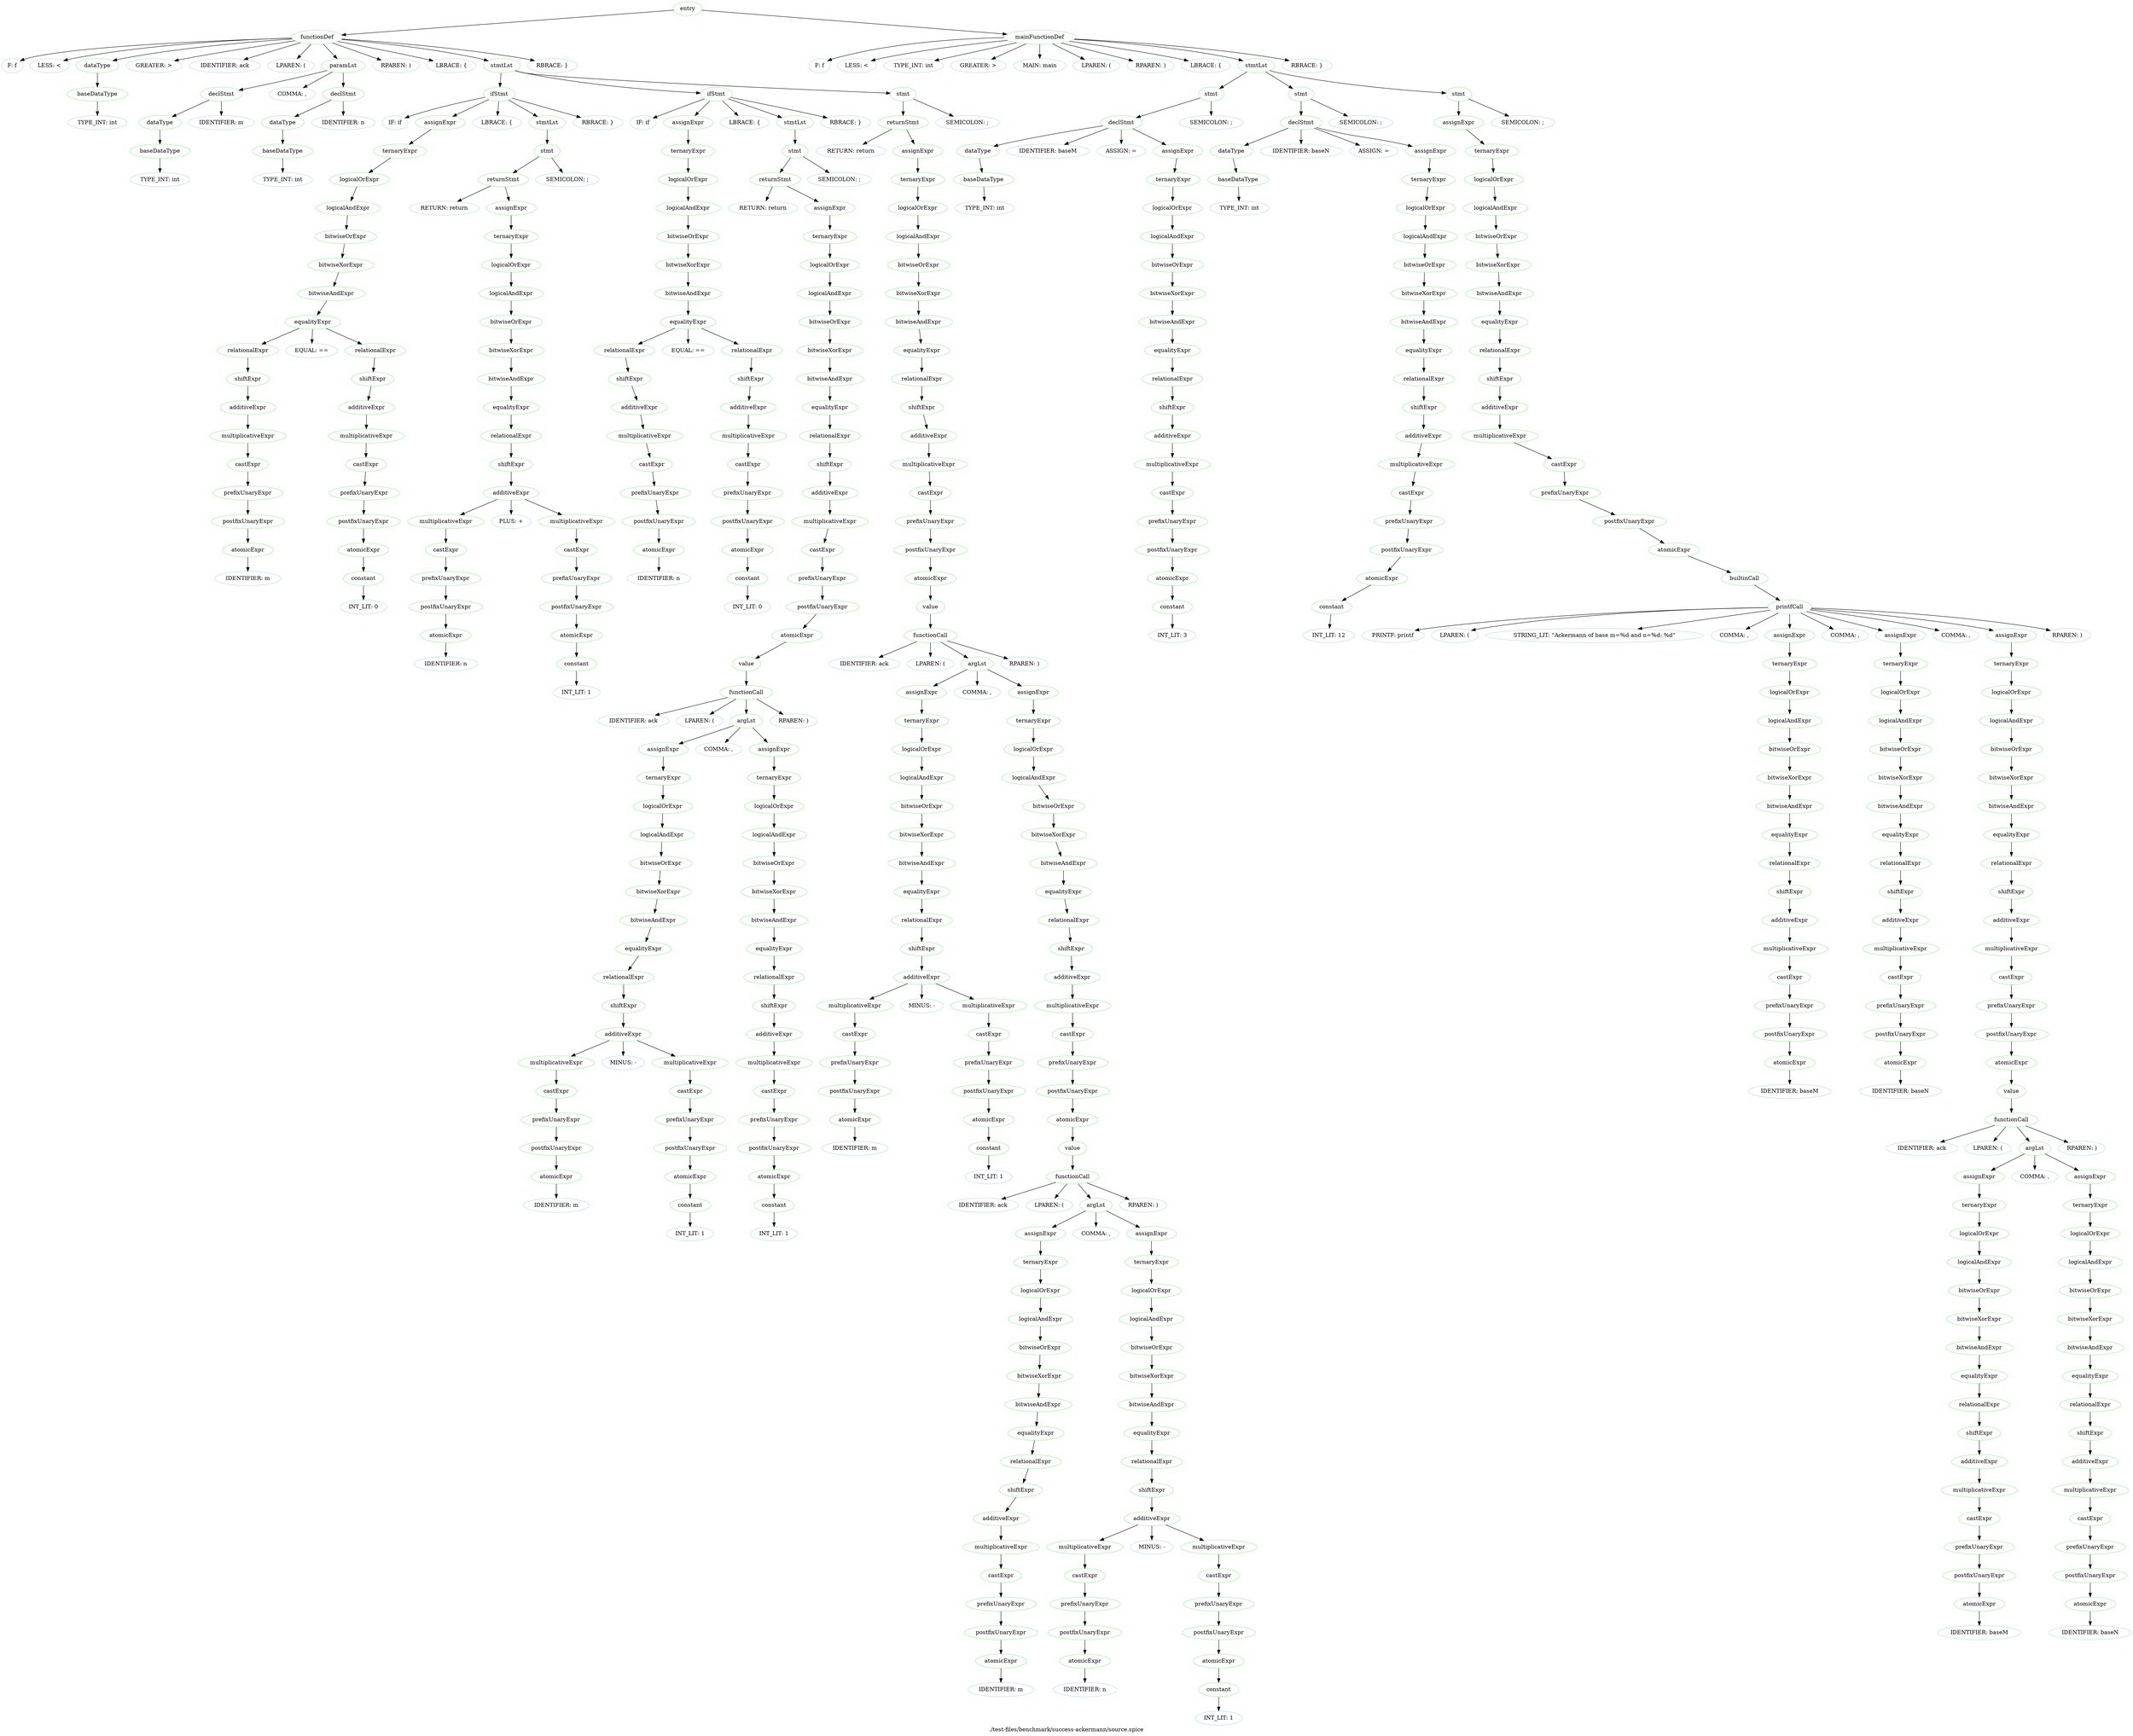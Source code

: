 digraph {
 rankdir="TB";
 label="./test-files/benchmark/success-ackermann/source.spice";
 L1C0_entry [color="lightgreen",label="entry"];
 L1C0_functionDef [color="lightgreen",label="functionDef"];
 L1C0_entry -> L1C0_functionDef;
 L1C0 [color="lightblue",label="F: f"];
 L1C0_functionDef -> L1C0
 L1C1 [color="lightblue",label="LESS: <"];
 L1C0_functionDef -> L1C1
 L1C2_dataType [color="lightgreen",label="dataType"];
 L1C0_functionDef -> L1C2_dataType;
 L1C2_baseDataType [color="lightgreen",label="baseDataType"];
 L1C2_dataType -> L1C2_baseDataType;
 L1C2 [color="lightblue",label="TYPE_INT: int"];
 L1C2_baseDataType -> L1C2
 L1C5 [color="lightblue",label="GREATER: >"];
 L1C0_functionDef -> L1C5
 L1C7 [color="lightblue",label="IDENTIFIER: ack"];
 L1C0_functionDef -> L1C7
 L1C10 [color="lightblue",label="LPAREN: ("];
 L1C0_functionDef -> L1C10
 L1C11_paramLst [color="lightgreen",label="paramLst"];
 L1C0_functionDef -> L1C11_paramLst;
 L1C11_declStmt [color="lightgreen",label="declStmt"];
 L1C11_paramLst -> L1C11_declStmt;
 L1C11_dataType [color="lightgreen",label="dataType"];
 L1C11_declStmt -> L1C11_dataType;
 L1C11_baseDataType [color="lightgreen",label="baseDataType"];
 L1C11_dataType -> L1C11_baseDataType;
 L1C11 [color="lightblue",label="TYPE_INT: int"];
 L1C11_baseDataType -> L1C11
 L1C15 [color="lightblue",label="IDENTIFIER: m"];
 L1C11_declStmt -> L1C15
 L1C16 [color="lightblue",label="COMMA: ,"];
 L1C11_paramLst -> L1C16
 L1C18_declStmt [color="lightgreen",label="declStmt"];
 L1C11_paramLst -> L1C18_declStmt;
 L1C18_dataType [color="lightgreen",label="dataType"];
 L1C18_declStmt -> L1C18_dataType;
 L1C18_baseDataType [color="lightgreen",label="baseDataType"];
 L1C18_dataType -> L1C18_baseDataType;
 L1C18 [color="lightblue",label="TYPE_INT: int"];
 L1C18_baseDataType -> L1C18
 L1C22 [color="lightblue",label="IDENTIFIER: n"];
 L1C18_declStmt -> L1C22
 L1C23 [color="lightblue",label="RPAREN: )"];
 L1C0_functionDef -> L1C23
 L1C25 [color="lightblue",label="LBRACE: {"];
 L1C0_functionDef -> L1C25
 L2C4_stmtLst [color="lightgreen",label="stmtLst"];
 L1C0_functionDef -> L2C4_stmtLst;
 L2C4_ifStmt [color="lightgreen",label="ifStmt"];
 L2C4_stmtLst -> L2C4_ifStmt;
 L2C4 [color="lightblue",label="IF: if"];
 L2C4_ifStmt -> L2C4
 L2C7_assignExpr [color="lightgreen",label="assignExpr"];
 L2C4_ifStmt -> L2C7_assignExpr;
 L2C7_ternaryExpr [color="lightgreen",label="ternaryExpr"];
 L2C7_assignExpr -> L2C7_ternaryExpr;
 L2C7_logicalOrExpr [color="lightgreen",label="logicalOrExpr"];
 L2C7_ternaryExpr -> L2C7_logicalOrExpr;
 L2C7_logicalAndExpr [color="lightgreen",label="logicalAndExpr"];
 L2C7_logicalOrExpr -> L2C7_logicalAndExpr;
 L2C7_bitwiseOrExpr [color="lightgreen",label="bitwiseOrExpr"];
 L2C7_logicalAndExpr -> L2C7_bitwiseOrExpr;
 L2C7_bitwiseXorExpr [color="lightgreen",label="bitwiseXorExpr"];
 L2C7_bitwiseOrExpr -> L2C7_bitwiseXorExpr;
 L2C7_bitwiseAndExpr [color="lightgreen",label="bitwiseAndExpr"];
 L2C7_bitwiseXorExpr -> L2C7_bitwiseAndExpr;
 L2C7_equalityExpr [color="lightgreen",label="equalityExpr"];
 L2C7_bitwiseAndExpr -> L2C7_equalityExpr;
 L2C7_relationalExpr [color="lightgreen",label="relationalExpr"];
 L2C7_equalityExpr -> L2C7_relationalExpr;
 L2C7_shiftExpr [color="lightgreen",label="shiftExpr"];
 L2C7_relationalExpr -> L2C7_shiftExpr;
 L2C7_additiveExpr [color="lightgreen",label="additiveExpr"];
 L2C7_shiftExpr -> L2C7_additiveExpr;
 L2C7_multiplicativeExpr [color="lightgreen",label="multiplicativeExpr"];
 L2C7_additiveExpr -> L2C7_multiplicativeExpr;
 L2C7_castExpr [color="lightgreen",label="castExpr"];
 L2C7_multiplicativeExpr -> L2C7_castExpr;
 L2C7_prefixUnaryExpr [color="lightgreen",label="prefixUnaryExpr"];
 L2C7_castExpr -> L2C7_prefixUnaryExpr;
 L2C7_postfixUnaryExpr [color="lightgreen",label="postfixUnaryExpr"];
 L2C7_prefixUnaryExpr -> L2C7_postfixUnaryExpr;
 L2C7_atomicExpr [color="lightgreen",label="atomicExpr"];
 L2C7_postfixUnaryExpr -> L2C7_atomicExpr;
 L2C7 [color="lightblue",label="IDENTIFIER: m"];
 L2C7_atomicExpr -> L2C7
 L2C9 [color="lightblue",label="EQUAL: =="];
 L2C7_equalityExpr -> L2C9
 L2C12_relationalExpr [color="lightgreen",label="relationalExpr"];
 L2C7_equalityExpr -> L2C12_relationalExpr;
 L2C12_shiftExpr [color="lightgreen",label="shiftExpr"];
 L2C12_relationalExpr -> L2C12_shiftExpr;
 L2C12_additiveExpr [color="lightgreen",label="additiveExpr"];
 L2C12_shiftExpr -> L2C12_additiveExpr;
 L2C12_multiplicativeExpr [color="lightgreen",label="multiplicativeExpr"];
 L2C12_additiveExpr -> L2C12_multiplicativeExpr;
 L2C12_castExpr [color="lightgreen",label="castExpr"];
 L2C12_multiplicativeExpr -> L2C12_castExpr;
 L2C12_prefixUnaryExpr [color="lightgreen",label="prefixUnaryExpr"];
 L2C12_castExpr -> L2C12_prefixUnaryExpr;
 L2C12_postfixUnaryExpr [color="lightgreen",label="postfixUnaryExpr"];
 L2C12_prefixUnaryExpr -> L2C12_postfixUnaryExpr;
 L2C12_atomicExpr [color="lightgreen",label="atomicExpr"];
 L2C12_postfixUnaryExpr -> L2C12_atomicExpr;
 L2C12_constant [color="lightgreen",label="constant"];
 L2C12_atomicExpr -> L2C12_constant;
 L2C12 [color="lightblue",label="INT_LIT: 0"];
 L2C12_constant -> L2C12
 L2C14 [color="lightblue",label="LBRACE: {"];
 L2C4_ifStmt -> L2C14
 L2C16_stmtLst [color="lightgreen",label="stmtLst"];
 L2C4_ifStmt -> L2C16_stmtLst;
 L2C16_stmt [color="lightgreen",label="stmt"];
 L2C16_stmtLst -> L2C16_stmt;
 L2C16_returnStmt [color="lightgreen",label="returnStmt"];
 L2C16_stmt -> L2C16_returnStmt;
 L2C16 [color="lightblue",label="RETURN: return"];
 L2C16_returnStmt -> L2C16
 L2C23_assignExpr [color="lightgreen",label="assignExpr"];
 L2C16_returnStmt -> L2C23_assignExpr;
 L2C23_ternaryExpr [color="lightgreen",label="ternaryExpr"];
 L2C23_assignExpr -> L2C23_ternaryExpr;
 L2C23_logicalOrExpr [color="lightgreen",label="logicalOrExpr"];
 L2C23_ternaryExpr -> L2C23_logicalOrExpr;
 L2C23_logicalAndExpr [color="lightgreen",label="logicalAndExpr"];
 L2C23_logicalOrExpr -> L2C23_logicalAndExpr;
 L2C23_bitwiseOrExpr [color="lightgreen",label="bitwiseOrExpr"];
 L2C23_logicalAndExpr -> L2C23_bitwiseOrExpr;
 L2C23_bitwiseXorExpr [color="lightgreen",label="bitwiseXorExpr"];
 L2C23_bitwiseOrExpr -> L2C23_bitwiseXorExpr;
 L2C23_bitwiseAndExpr [color="lightgreen",label="bitwiseAndExpr"];
 L2C23_bitwiseXorExpr -> L2C23_bitwiseAndExpr;
 L2C23_equalityExpr [color="lightgreen",label="equalityExpr"];
 L2C23_bitwiseAndExpr -> L2C23_equalityExpr;
 L2C23_relationalExpr [color="lightgreen",label="relationalExpr"];
 L2C23_equalityExpr -> L2C23_relationalExpr;
 L2C23_shiftExpr [color="lightgreen",label="shiftExpr"];
 L2C23_relationalExpr -> L2C23_shiftExpr;
 L2C23_additiveExpr [color="lightgreen",label="additiveExpr"];
 L2C23_shiftExpr -> L2C23_additiveExpr;
 L2C23_multiplicativeExpr [color="lightgreen",label="multiplicativeExpr"];
 L2C23_additiveExpr -> L2C23_multiplicativeExpr;
 L2C23_castExpr [color="lightgreen",label="castExpr"];
 L2C23_multiplicativeExpr -> L2C23_castExpr;
 L2C23_prefixUnaryExpr [color="lightgreen",label="prefixUnaryExpr"];
 L2C23_castExpr -> L2C23_prefixUnaryExpr;
 L2C23_postfixUnaryExpr [color="lightgreen",label="postfixUnaryExpr"];
 L2C23_prefixUnaryExpr -> L2C23_postfixUnaryExpr;
 L2C23_atomicExpr [color="lightgreen",label="atomicExpr"];
 L2C23_postfixUnaryExpr -> L2C23_atomicExpr;
 L2C23 [color="lightblue",label="IDENTIFIER: n"];
 L2C23_atomicExpr -> L2C23
 L2C25 [color="lightblue",label="PLUS: +"];
 L2C23_additiveExpr -> L2C25
 L2C27_multiplicativeExpr [color="lightgreen",label="multiplicativeExpr"];
 L2C23_additiveExpr -> L2C27_multiplicativeExpr;
 L2C27_castExpr [color="lightgreen",label="castExpr"];
 L2C27_multiplicativeExpr -> L2C27_castExpr;
 L2C27_prefixUnaryExpr [color="lightgreen",label="prefixUnaryExpr"];
 L2C27_castExpr -> L2C27_prefixUnaryExpr;
 L2C27_postfixUnaryExpr [color="lightgreen",label="postfixUnaryExpr"];
 L2C27_prefixUnaryExpr -> L2C27_postfixUnaryExpr;
 L2C27_atomicExpr [color="lightgreen",label="atomicExpr"];
 L2C27_postfixUnaryExpr -> L2C27_atomicExpr;
 L2C27_constant [color="lightgreen",label="constant"];
 L2C27_atomicExpr -> L2C27_constant;
 L2C27 [color="lightblue",label="INT_LIT: 1"];
 L2C27_constant -> L2C27
 L2C28 [color="lightblue",label="SEMICOLON: ;"];
 L2C16_stmt -> L2C28
 L2C30 [color="lightblue",label="RBRACE: }"];
 L2C4_ifStmt -> L2C30
 L3C4_ifStmt [color="lightgreen",label="ifStmt"];
 L2C4_stmtLst -> L3C4_ifStmt;
 L3C4 [color="lightblue",label="IF: if"];
 L3C4_ifStmt -> L3C4
 L3C7_assignExpr [color="lightgreen",label="assignExpr"];
 L3C4_ifStmt -> L3C7_assignExpr;
 L3C7_ternaryExpr [color="lightgreen",label="ternaryExpr"];
 L3C7_assignExpr -> L3C7_ternaryExpr;
 L3C7_logicalOrExpr [color="lightgreen",label="logicalOrExpr"];
 L3C7_ternaryExpr -> L3C7_logicalOrExpr;
 L3C7_logicalAndExpr [color="lightgreen",label="logicalAndExpr"];
 L3C7_logicalOrExpr -> L3C7_logicalAndExpr;
 L3C7_bitwiseOrExpr [color="lightgreen",label="bitwiseOrExpr"];
 L3C7_logicalAndExpr -> L3C7_bitwiseOrExpr;
 L3C7_bitwiseXorExpr [color="lightgreen",label="bitwiseXorExpr"];
 L3C7_bitwiseOrExpr -> L3C7_bitwiseXorExpr;
 L3C7_bitwiseAndExpr [color="lightgreen",label="bitwiseAndExpr"];
 L3C7_bitwiseXorExpr -> L3C7_bitwiseAndExpr;
 L3C7_equalityExpr [color="lightgreen",label="equalityExpr"];
 L3C7_bitwiseAndExpr -> L3C7_equalityExpr;
 L3C7_relationalExpr [color="lightgreen",label="relationalExpr"];
 L3C7_equalityExpr -> L3C7_relationalExpr;
 L3C7_shiftExpr [color="lightgreen",label="shiftExpr"];
 L3C7_relationalExpr -> L3C7_shiftExpr;
 L3C7_additiveExpr [color="lightgreen",label="additiveExpr"];
 L3C7_shiftExpr -> L3C7_additiveExpr;
 L3C7_multiplicativeExpr [color="lightgreen",label="multiplicativeExpr"];
 L3C7_additiveExpr -> L3C7_multiplicativeExpr;
 L3C7_castExpr [color="lightgreen",label="castExpr"];
 L3C7_multiplicativeExpr -> L3C7_castExpr;
 L3C7_prefixUnaryExpr [color="lightgreen",label="prefixUnaryExpr"];
 L3C7_castExpr -> L3C7_prefixUnaryExpr;
 L3C7_postfixUnaryExpr [color="lightgreen",label="postfixUnaryExpr"];
 L3C7_prefixUnaryExpr -> L3C7_postfixUnaryExpr;
 L3C7_atomicExpr [color="lightgreen",label="atomicExpr"];
 L3C7_postfixUnaryExpr -> L3C7_atomicExpr;
 L3C7 [color="lightblue",label="IDENTIFIER: n"];
 L3C7_atomicExpr -> L3C7
 L3C9 [color="lightblue",label="EQUAL: =="];
 L3C7_equalityExpr -> L3C9
 L3C12_relationalExpr [color="lightgreen",label="relationalExpr"];
 L3C7_equalityExpr -> L3C12_relationalExpr;
 L3C12_shiftExpr [color="lightgreen",label="shiftExpr"];
 L3C12_relationalExpr -> L3C12_shiftExpr;
 L3C12_additiveExpr [color="lightgreen",label="additiveExpr"];
 L3C12_shiftExpr -> L3C12_additiveExpr;
 L3C12_multiplicativeExpr [color="lightgreen",label="multiplicativeExpr"];
 L3C12_additiveExpr -> L3C12_multiplicativeExpr;
 L3C12_castExpr [color="lightgreen",label="castExpr"];
 L3C12_multiplicativeExpr -> L3C12_castExpr;
 L3C12_prefixUnaryExpr [color="lightgreen",label="prefixUnaryExpr"];
 L3C12_castExpr -> L3C12_prefixUnaryExpr;
 L3C12_postfixUnaryExpr [color="lightgreen",label="postfixUnaryExpr"];
 L3C12_prefixUnaryExpr -> L3C12_postfixUnaryExpr;
 L3C12_atomicExpr [color="lightgreen",label="atomicExpr"];
 L3C12_postfixUnaryExpr -> L3C12_atomicExpr;
 L3C12_constant [color="lightgreen",label="constant"];
 L3C12_atomicExpr -> L3C12_constant;
 L3C12 [color="lightblue",label="INT_LIT: 0"];
 L3C12_constant -> L3C12
 L3C14 [color="lightblue",label="LBRACE: {"];
 L3C4_ifStmt -> L3C14
 L3C16_stmtLst [color="lightgreen",label="stmtLst"];
 L3C4_ifStmt -> L3C16_stmtLst;
 L3C16_stmt [color="lightgreen",label="stmt"];
 L3C16_stmtLst -> L3C16_stmt;
 L3C16_returnStmt [color="lightgreen",label="returnStmt"];
 L3C16_stmt -> L3C16_returnStmt;
 L3C16 [color="lightblue",label="RETURN: return"];
 L3C16_returnStmt -> L3C16
 L3C23_assignExpr [color="lightgreen",label="assignExpr"];
 L3C16_returnStmt -> L3C23_assignExpr;
 L3C23_ternaryExpr [color="lightgreen",label="ternaryExpr"];
 L3C23_assignExpr -> L3C23_ternaryExpr;
 L3C23_logicalOrExpr [color="lightgreen",label="logicalOrExpr"];
 L3C23_ternaryExpr -> L3C23_logicalOrExpr;
 L3C23_logicalAndExpr [color="lightgreen",label="logicalAndExpr"];
 L3C23_logicalOrExpr -> L3C23_logicalAndExpr;
 L3C23_bitwiseOrExpr [color="lightgreen",label="bitwiseOrExpr"];
 L3C23_logicalAndExpr -> L3C23_bitwiseOrExpr;
 L3C23_bitwiseXorExpr [color="lightgreen",label="bitwiseXorExpr"];
 L3C23_bitwiseOrExpr -> L3C23_bitwiseXorExpr;
 L3C23_bitwiseAndExpr [color="lightgreen",label="bitwiseAndExpr"];
 L3C23_bitwiseXorExpr -> L3C23_bitwiseAndExpr;
 L3C23_equalityExpr [color="lightgreen",label="equalityExpr"];
 L3C23_bitwiseAndExpr -> L3C23_equalityExpr;
 L3C23_relationalExpr [color="lightgreen",label="relationalExpr"];
 L3C23_equalityExpr -> L3C23_relationalExpr;
 L3C23_shiftExpr [color="lightgreen",label="shiftExpr"];
 L3C23_relationalExpr -> L3C23_shiftExpr;
 L3C23_additiveExpr [color="lightgreen",label="additiveExpr"];
 L3C23_shiftExpr -> L3C23_additiveExpr;
 L3C23_multiplicativeExpr [color="lightgreen",label="multiplicativeExpr"];
 L3C23_additiveExpr -> L3C23_multiplicativeExpr;
 L3C23_castExpr [color="lightgreen",label="castExpr"];
 L3C23_multiplicativeExpr -> L3C23_castExpr;
 L3C23_prefixUnaryExpr [color="lightgreen",label="prefixUnaryExpr"];
 L3C23_castExpr -> L3C23_prefixUnaryExpr;
 L3C23_postfixUnaryExpr [color="lightgreen",label="postfixUnaryExpr"];
 L3C23_prefixUnaryExpr -> L3C23_postfixUnaryExpr;
 L3C23_atomicExpr [color="lightgreen",label="atomicExpr"];
 L3C23_postfixUnaryExpr -> L3C23_atomicExpr;
 L3C23_value [color="lightgreen",label="value"];
 L3C23_atomicExpr -> L3C23_value;
 L3C23_functionCall [color="lightgreen",label="functionCall"];
 L3C23_value -> L3C23_functionCall;
 L3C23 [color="lightblue",label="IDENTIFIER: ack"];
 L3C23_functionCall -> L3C23
 L3C26 [color="lightblue",label="LPAREN: ("];
 L3C23_functionCall -> L3C26
 L3C27_argLst [color="lightgreen",label="argLst"];
 L3C23_functionCall -> L3C27_argLst;
 L3C27_assignExpr [color="lightgreen",label="assignExpr"];
 L3C27_argLst -> L3C27_assignExpr;
 L3C27_ternaryExpr [color="lightgreen",label="ternaryExpr"];
 L3C27_assignExpr -> L3C27_ternaryExpr;
 L3C27_logicalOrExpr [color="lightgreen",label="logicalOrExpr"];
 L3C27_ternaryExpr -> L3C27_logicalOrExpr;
 L3C27_logicalAndExpr [color="lightgreen",label="logicalAndExpr"];
 L3C27_logicalOrExpr -> L3C27_logicalAndExpr;
 L3C27_bitwiseOrExpr [color="lightgreen",label="bitwiseOrExpr"];
 L3C27_logicalAndExpr -> L3C27_bitwiseOrExpr;
 L3C27_bitwiseXorExpr [color="lightgreen",label="bitwiseXorExpr"];
 L3C27_bitwiseOrExpr -> L3C27_bitwiseXorExpr;
 L3C27_bitwiseAndExpr [color="lightgreen",label="bitwiseAndExpr"];
 L3C27_bitwiseXorExpr -> L3C27_bitwiseAndExpr;
 L3C27_equalityExpr [color="lightgreen",label="equalityExpr"];
 L3C27_bitwiseAndExpr -> L3C27_equalityExpr;
 L3C27_relationalExpr [color="lightgreen",label="relationalExpr"];
 L3C27_equalityExpr -> L3C27_relationalExpr;
 L3C27_shiftExpr [color="lightgreen",label="shiftExpr"];
 L3C27_relationalExpr -> L3C27_shiftExpr;
 L3C27_additiveExpr [color="lightgreen",label="additiveExpr"];
 L3C27_shiftExpr -> L3C27_additiveExpr;
 L3C27_multiplicativeExpr [color="lightgreen",label="multiplicativeExpr"];
 L3C27_additiveExpr -> L3C27_multiplicativeExpr;
 L3C27_castExpr [color="lightgreen",label="castExpr"];
 L3C27_multiplicativeExpr -> L3C27_castExpr;
 L3C27_prefixUnaryExpr [color="lightgreen",label="prefixUnaryExpr"];
 L3C27_castExpr -> L3C27_prefixUnaryExpr;
 L3C27_postfixUnaryExpr [color="lightgreen",label="postfixUnaryExpr"];
 L3C27_prefixUnaryExpr -> L3C27_postfixUnaryExpr;
 L3C27_atomicExpr [color="lightgreen",label="atomicExpr"];
 L3C27_postfixUnaryExpr -> L3C27_atomicExpr;
 L3C27 [color="lightblue",label="IDENTIFIER: m"];
 L3C27_atomicExpr -> L3C27
 L3C29 [color="lightblue",label="MINUS: -"];
 L3C27_additiveExpr -> L3C29
 L3C31_multiplicativeExpr [color="lightgreen",label="multiplicativeExpr"];
 L3C27_additiveExpr -> L3C31_multiplicativeExpr;
 L3C31_castExpr [color="lightgreen",label="castExpr"];
 L3C31_multiplicativeExpr -> L3C31_castExpr;
 L3C31_prefixUnaryExpr [color="lightgreen",label="prefixUnaryExpr"];
 L3C31_castExpr -> L3C31_prefixUnaryExpr;
 L3C31_postfixUnaryExpr [color="lightgreen",label="postfixUnaryExpr"];
 L3C31_prefixUnaryExpr -> L3C31_postfixUnaryExpr;
 L3C31_atomicExpr [color="lightgreen",label="atomicExpr"];
 L3C31_postfixUnaryExpr -> L3C31_atomicExpr;
 L3C31_constant [color="lightgreen",label="constant"];
 L3C31_atomicExpr -> L3C31_constant;
 L3C31 [color="lightblue",label="INT_LIT: 1"];
 L3C31_constant -> L3C31
 L3C32 [color="lightblue",label="COMMA: ,"];
 L3C27_argLst -> L3C32
 L3C34_assignExpr [color="lightgreen",label="assignExpr"];
 L3C27_argLst -> L3C34_assignExpr;
 L3C34_ternaryExpr [color="lightgreen",label="ternaryExpr"];
 L3C34_assignExpr -> L3C34_ternaryExpr;
 L3C34_logicalOrExpr [color="lightgreen",label="logicalOrExpr"];
 L3C34_ternaryExpr -> L3C34_logicalOrExpr;
 L3C34_logicalAndExpr [color="lightgreen",label="logicalAndExpr"];
 L3C34_logicalOrExpr -> L3C34_logicalAndExpr;
 L3C34_bitwiseOrExpr [color="lightgreen",label="bitwiseOrExpr"];
 L3C34_logicalAndExpr -> L3C34_bitwiseOrExpr;
 L3C34_bitwiseXorExpr [color="lightgreen",label="bitwiseXorExpr"];
 L3C34_bitwiseOrExpr -> L3C34_bitwiseXorExpr;
 L3C34_bitwiseAndExpr [color="lightgreen",label="bitwiseAndExpr"];
 L3C34_bitwiseXorExpr -> L3C34_bitwiseAndExpr;
 L3C34_equalityExpr [color="lightgreen",label="equalityExpr"];
 L3C34_bitwiseAndExpr -> L3C34_equalityExpr;
 L3C34_relationalExpr [color="lightgreen",label="relationalExpr"];
 L3C34_equalityExpr -> L3C34_relationalExpr;
 L3C34_shiftExpr [color="lightgreen",label="shiftExpr"];
 L3C34_relationalExpr -> L3C34_shiftExpr;
 L3C34_additiveExpr [color="lightgreen",label="additiveExpr"];
 L3C34_shiftExpr -> L3C34_additiveExpr;
 L3C34_multiplicativeExpr [color="lightgreen",label="multiplicativeExpr"];
 L3C34_additiveExpr -> L3C34_multiplicativeExpr;
 L3C34_castExpr [color="lightgreen",label="castExpr"];
 L3C34_multiplicativeExpr -> L3C34_castExpr;
 L3C34_prefixUnaryExpr [color="lightgreen",label="prefixUnaryExpr"];
 L3C34_castExpr -> L3C34_prefixUnaryExpr;
 L3C34_postfixUnaryExpr [color="lightgreen",label="postfixUnaryExpr"];
 L3C34_prefixUnaryExpr -> L3C34_postfixUnaryExpr;
 L3C34_atomicExpr [color="lightgreen",label="atomicExpr"];
 L3C34_postfixUnaryExpr -> L3C34_atomicExpr;
 L3C34_constant [color="lightgreen",label="constant"];
 L3C34_atomicExpr -> L3C34_constant;
 L3C34 [color="lightblue",label="INT_LIT: 1"];
 L3C34_constant -> L3C34
 L3C35 [color="lightblue",label="RPAREN: )"];
 L3C23_functionCall -> L3C35
 L3C36 [color="lightblue",label="SEMICOLON: ;"];
 L3C16_stmt -> L3C36
 L3C38 [color="lightblue",label="RBRACE: }"];
 L3C4_ifStmt -> L3C38
 L4C4_stmt [color="lightgreen",label="stmt"];
 L2C4_stmtLst -> L4C4_stmt;
 L4C4_returnStmt [color="lightgreen",label="returnStmt"];
 L4C4_stmt -> L4C4_returnStmt;
 L4C4 [color="lightblue",label="RETURN: return"];
 L4C4_returnStmt -> L4C4
 L4C11_assignExpr [color="lightgreen",label="assignExpr"];
 L4C4_returnStmt -> L4C11_assignExpr;
 L4C11_ternaryExpr [color="lightgreen",label="ternaryExpr"];
 L4C11_assignExpr -> L4C11_ternaryExpr;
 L4C11_logicalOrExpr [color="lightgreen",label="logicalOrExpr"];
 L4C11_ternaryExpr -> L4C11_logicalOrExpr;
 L4C11_logicalAndExpr [color="lightgreen",label="logicalAndExpr"];
 L4C11_logicalOrExpr -> L4C11_logicalAndExpr;
 L4C11_bitwiseOrExpr [color="lightgreen",label="bitwiseOrExpr"];
 L4C11_logicalAndExpr -> L4C11_bitwiseOrExpr;
 L4C11_bitwiseXorExpr [color="lightgreen",label="bitwiseXorExpr"];
 L4C11_bitwiseOrExpr -> L4C11_bitwiseXorExpr;
 L4C11_bitwiseAndExpr [color="lightgreen",label="bitwiseAndExpr"];
 L4C11_bitwiseXorExpr -> L4C11_bitwiseAndExpr;
 L4C11_equalityExpr [color="lightgreen",label="equalityExpr"];
 L4C11_bitwiseAndExpr -> L4C11_equalityExpr;
 L4C11_relationalExpr [color="lightgreen",label="relationalExpr"];
 L4C11_equalityExpr -> L4C11_relationalExpr;
 L4C11_shiftExpr [color="lightgreen",label="shiftExpr"];
 L4C11_relationalExpr -> L4C11_shiftExpr;
 L4C11_additiveExpr [color="lightgreen",label="additiveExpr"];
 L4C11_shiftExpr -> L4C11_additiveExpr;
 L4C11_multiplicativeExpr [color="lightgreen",label="multiplicativeExpr"];
 L4C11_additiveExpr -> L4C11_multiplicativeExpr;
 L4C11_castExpr [color="lightgreen",label="castExpr"];
 L4C11_multiplicativeExpr -> L4C11_castExpr;
 L4C11_prefixUnaryExpr [color="lightgreen",label="prefixUnaryExpr"];
 L4C11_castExpr -> L4C11_prefixUnaryExpr;
 L4C11_postfixUnaryExpr [color="lightgreen",label="postfixUnaryExpr"];
 L4C11_prefixUnaryExpr -> L4C11_postfixUnaryExpr;
 L4C11_atomicExpr [color="lightgreen",label="atomicExpr"];
 L4C11_postfixUnaryExpr -> L4C11_atomicExpr;
 L4C11_value [color="lightgreen",label="value"];
 L4C11_atomicExpr -> L4C11_value;
 L4C11_functionCall [color="lightgreen",label="functionCall"];
 L4C11_value -> L4C11_functionCall;
 L4C11 [color="lightblue",label="IDENTIFIER: ack"];
 L4C11_functionCall -> L4C11
 L4C14 [color="lightblue",label="LPAREN: ("];
 L4C11_functionCall -> L4C14
 L4C15_argLst [color="lightgreen",label="argLst"];
 L4C11_functionCall -> L4C15_argLst;
 L4C15_assignExpr [color="lightgreen",label="assignExpr"];
 L4C15_argLst -> L4C15_assignExpr;
 L4C15_ternaryExpr [color="lightgreen",label="ternaryExpr"];
 L4C15_assignExpr -> L4C15_ternaryExpr;
 L4C15_logicalOrExpr [color="lightgreen",label="logicalOrExpr"];
 L4C15_ternaryExpr -> L4C15_logicalOrExpr;
 L4C15_logicalAndExpr [color="lightgreen",label="logicalAndExpr"];
 L4C15_logicalOrExpr -> L4C15_logicalAndExpr;
 L4C15_bitwiseOrExpr [color="lightgreen",label="bitwiseOrExpr"];
 L4C15_logicalAndExpr -> L4C15_bitwiseOrExpr;
 L4C15_bitwiseXorExpr [color="lightgreen",label="bitwiseXorExpr"];
 L4C15_bitwiseOrExpr -> L4C15_bitwiseXorExpr;
 L4C15_bitwiseAndExpr [color="lightgreen",label="bitwiseAndExpr"];
 L4C15_bitwiseXorExpr -> L4C15_bitwiseAndExpr;
 L4C15_equalityExpr [color="lightgreen",label="equalityExpr"];
 L4C15_bitwiseAndExpr -> L4C15_equalityExpr;
 L4C15_relationalExpr [color="lightgreen",label="relationalExpr"];
 L4C15_equalityExpr -> L4C15_relationalExpr;
 L4C15_shiftExpr [color="lightgreen",label="shiftExpr"];
 L4C15_relationalExpr -> L4C15_shiftExpr;
 L4C15_additiveExpr [color="lightgreen",label="additiveExpr"];
 L4C15_shiftExpr -> L4C15_additiveExpr;
 L4C15_multiplicativeExpr [color="lightgreen",label="multiplicativeExpr"];
 L4C15_additiveExpr -> L4C15_multiplicativeExpr;
 L4C15_castExpr [color="lightgreen",label="castExpr"];
 L4C15_multiplicativeExpr -> L4C15_castExpr;
 L4C15_prefixUnaryExpr [color="lightgreen",label="prefixUnaryExpr"];
 L4C15_castExpr -> L4C15_prefixUnaryExpr;
 L4C15_postfixUnaryExpr [color="lightgreen",label="postfixUnaryExpr"];
 L4C15_prefixUnaryExpr -> L4C15_postfixUnaryExpr;
 L4C15_atomicExpr [color="lightgreen",label="atomicExpr"];
 L4C15_postfixUnaryExpr -> L4C15_atomicExpr;
 L4C15 [color="lightblue",label="IDENTIFIER: m"];
 L4C15_atomicExpr -> L4C15
 L4C17 [color="lightblue",label="MINUS: -"];
 L4C15_additiveExpr -> L4C17
 L4C19_multiplicativeExpr [color="lightgreen",label="multiplicativeExpr"];
 L4C15_additiveExpr -> L4C19_multiplicativeExpr;
 L4C19_castExpr [color="lightgreen",label="castExpr"];
 L4C19_multiplicativeExpr -> L4C19_castExpr;
 L4C19_prefixUnaryExpr [color="lightgreen",label="prefixUnaryExpr"];
 L4C19_castExpr -> L4C19_prefixUnaryExpr;
 L4C19_postfixUnaryExpr [color="lightgreen",label="postfixUnaryExpr"];
 L4C19_prefixUnaryExpr -> L4C19_postfixUnaryExpr;
 L4C19_atomicExpr [color="lightgreen",label="atomicExpr"];
 L4C19_postfixUnaryExpr -> L4C19_atomicExpr;
 L4C19_constant [color="lightgreen",label="constant"];
 L4C19_atomicExpr -> L4C19_constant;
 L4C19 [color="lightblue",label="INT_LIT: 1"];
 L4C19_constant -> L4C19
 L4C20 [color="lightblue",label="COMMA: ,"];
 L4C15_argLst -> L4C20
 L4C22_assignExpr [color="lightgreen",label="assignExpr"];
 L4C15_argLst -> L4C22_assignExpr;
 L4C22_ternaryExpr [color="lightgreen",label="ternaryExpr"];
 L4C22_assignExpr -> L4C22_ternaryExpr;
 L4C22_logicalOrExpr [color="lightgreen",label="logicalOrExpr"];
 L4C22_ternaryExpr -> L4C22_logicalOrExpr;
 L4C22_logicalAndExpr [color="lightgreen",label="logicalAndExpr"];
 L4C22_logicalOrExpr -> L4C22_logicalAndExpr;
 L4C22_bitwiseOrExpr [color="lightgreen",label="bitwiseOrExpr"];
 L4C22_logicalAndExpr -> L4C22_bitwiseOrExpr;
 L4C22_bitwiseXorExpr [color="lightgreen",label="bitwiseXorExpr"];
 L4C22_bitwiseOrExpr -> L4C22_bitwiseXorExpr;
 L4C22_bitwiseAndExpr [color="lightgreen",label="bitwiseAndExpr"];
 L4C22_bitwiseXorExpr -> L4C22_bitwiseAndExpr;
 L4C22_equalityExpr [color="lightgreen",label="equalityExpr"];
 L4C22_bitwiseAndExpr -> L4C22_equalityExpr;
 L4C22_relationalExpr [color="lightgreen",label="relationalExpr"];
 L4C22_equalityExpr -> L4C22_relationalExpr;
 L4C22_shiftExpr [color="lightgreen",label="shiftExpr"];
 L4C22_relationalExpr -> L4C22_shiftExpr;
 L4C22_additiveExpr [color="lightgreen",label="additiveExpr"];
 L4C22_shiftExpr -> L4C22_additiveExpr;
 L4C22_multiplicativeExpr [color="lightgreen",label="multiplicativeExpr"];
 L4C22_additiveExpr -> L4C22_multiplicativeExpr;
 L4C22_castExpr [color="lightgreen",label="castExpr"];
 L4C22_multiplicativeExpr -> L4C22_castExpr;
 L4C22_prefixUnaryExpr [color="lightgreen",label="prefixUnaryExpr"];
 L4C22_castExpr -> L4C22_prefixUnaryExpr;
 L4C22_postfixUnaryExpr [color="lightgreen",label="postfixUnaryExpr"];
 L4C22_prefixUnaryExpr -> L4C22_postfixUnaryExpr;
 L4C22_atomicExpr [color="lightgreen",label="atomicExpr"];
 L4C22_postfixUnaryExpr -> L4C22_atomicExpr;
 L4C22_value [color="lightgreen",label="value"];
 L4C22_atomicExpr -> L4C22_value;
 L4C22_functionCall [color="lightgreen",label="functionCall"];
 L4C22_value -> L4C22_functionCall;
 L4C22 [color="lightblue",label="IDENTIFIER: ack"];
 L4C22_functionCall -> L4C22
 L4C25 [color="lightblue",label="LPAREN: ("];
 L4C22_functionCall -> L4C25
 L4C26_argLst [color="lightgreen",label="argLst"];
 L4C22_functionCall -> L4C26_argLst;
 L4C26_assignExpr [color="lightgreen",label="assignExpr"];
 L4C26_argLst -> L4C26_assignExpr;
 L4C26_ternaryExpr [color="lightgreen",label="ternaryExpr"];
 L4C26_assignExpr -> L4C26_ternaryExpr;
 L4C26_logicalOrExpr [color="lightgreen",label="logicalOrExpr"];
 L4C26_ternaryExpr -> L4C26_logicalOrExpr;
 L4C26_logicalAndExpr [color="lightgreen",label="logicalAndExpr"];
 L4C26_logicalOrExpr -> L4C26_logicalAndExpr;
 L4C26_bitwiseOrExpr [color="lightgreen",label="bitwiseOrExpr"];
 L4C26_logicalAndExpr -> L4C26_bitwiseOrExpr;
 L4C26_bitwiseXorExpr [color="lightgreen",label="bitwiseXorExpr"];
 L4C26_bitwiseOrExpr -> L4C26_bitwiseXorExpr;
 L4C26_bitwiseAndExpr [color="lightgreen",label="bitwiseAndExpr"];
 L4C26_bitwiseXorExpr -> L4C26_bitwiseAndExpr;
 L4C26_equalityExpr [color="lightgreen",label="equalityExpr"];
 L4C26_bitwiseAndExpr -> L4C26_equalityExpr;
 L4C26_relationalExpr [color="lightgreen",label="relationalExpr"];
 L4C26_equalityExpr -> L4C26_relationalExpr;
 L4C26_shiftExpr [color="lightgreen",label="shiftExpr"];
 L4C26_relationalExpr -> L4C26_shiftExpr;
 L4C26_additiveExpr [color="lightgreen",label="additiveExpr"];
 L4C26_shiftExpr -> L4C26_additiveExpr;
 L4C26_multiplicativeExpr [color="lightgreen",label="multiplicativeExpr"];
 L4C26_additiveExpr -> L4C26_multiplicativeExpr;
 L4C26_castExpr [color="lightgreen",label="castExpr"];
 L4C26_multiplicativeExpr -> L4C26_castExpr;
 L4C26_prefixUnaryExpr [color="lightgreen",label="prefixUnaryExpr"];
 L4C26_castExpr -> L4C26_prefixUnaryExpr;
 L4C26_postfixUnaryExpr [color="lightgreen",label="postfixUnaryExpr"];
 L4C26_prefixUnaryExpr -> L4C26_postfixUnaryExpr;
 L4C26_atomicExpr [color="lightgreen",label="atomicExpr"];
 L4C26_postfixUnaryExpr -> L4C26_atomicExpr;
 L4C26 [color="lightblue",label="IDENTIFIER: m"];
 L4C26_atomicExpr -> L4C26
 L4C27 [color="lightblue",label="COMMA: ,"];
 L4C26_argLst -> L4C27
 L4C29_assignExpr [color="lightgreen",label="assignExpr"];
 L4C26_argLst -> L4C29_assignExpr;
 L4C29_ternaryExpr [color="lightgreen",label="ternaryExpr"];
 L4C29_assignExpr -> L4C29_ternaryExpr;
 L4C29_logicalOrExpr [color="lightgreen",label="logicalOrExpr"];
 L4C29_ternaryExpr -> L4C29_logicalOrExpr;
 L4C29_logicalAndExpr [color="lightgreen",label="logicalAndExpr"];
 L4C29_logicalOrExpr -> L4C29_logicalAndExpr;
 L4C29_bitwiseOrExpr [color="lightgreen",label="bitwiseOrExpr"];
 L4C29_logicalAndExpr -> L4C29_bitwiseOrExpr;
 L4C29_bitwiseXorExpr [color="lightgreen",label="bitwiseXorExpr"];
 L4C29_bitwiseOrExpr -> L4C29_bitwiseXorExpr;
 L4C29_bitwiseAndExpr [color="lightgreen",label="bitwiseAndExpr"];
 L4C29_bitwiseXorExpr -> L4C29_bitwiseAndExpr;
 L4C29_equalityExpr [color="lightgreen",label="equalityExpr"];
 L4C29_bitwiseAndExpr -> L4C29_equalityExpr;
 L4C29_relationalExpr [color="lightgreen",label="relationalExpr"];
 L4C29_equalityExpr -> L4C29_relationalExpr;
 L4C29_shiftExpr [color="lightgreen",label="shiftExpr"];
 L4C29_relationalExpr -> L4C29_shiftExpr;
 L4C29_additiveExpr [color="lightgreen",label="additiveExpr"];
 L4C29_shiftExpr -> L4C29_additiveExpr;
 L4C29_multiplicativeExpr [color="lightgreen",label="multiplicativeExpr"];
 L4C29_additiveExpr -> L4C29_multiplicativeExpr;
 L4C29_castExpr [color="lightgreen",label="castExpr"];
 L4C29_multiplicativeExpr -> L4C29_castExpr;
 L4C29_prefixUnaryExpr [color="lightgreen",label="prefixUnaryExpr"];
 L4C29_castExpr -> L4C29_prefixUnaryExpr;
 L4C29_postfixUnaryExpr [color="lightgreen",label="postfixUnaryExpr"];
 L4C29_prefixUnaryExpr -> L4C29_postfixUnaryExpr;
 L4C29_atomicExpr [color="lightgreen",label="atomicExpr"];
 L4C29_postfixUnaryExpr -> L4C29_atomicExpr;
 L4C29 [color="lightblue",label="IDENTIFIER: n"];
 L4C29_atomicExpr -> L4C29
 L4C31 [color="lightblue",label="MINUS: -"];
 L4C29_additiveExpr -> L4C31
 L4C33_multiplicativeExpr [color="lightgreen",label="multiplicativeExpr"];
 L4C29_additiveExpr -> L4C33_multiplicativeExpr;
 L4C33_castExpr [color="lightgreen",label="castExpr"];
 L4C33_multiplicativeExpr -> L4C33_castExpr;
 L4C33_prefixUnaryExpr [color="lightgreen",label="prefixUnaryExpr"];
 L4C33_castExpr -> L4C33_prefixUnaryExpr;
 L4C33_postfixUnaryExpr [color="lightgreen",label="postfixUnaryExpr"];
 L4C33_prefixUnaryExpr -> L4C33_postfixUnaryExpr;
 L4C33_atomicExpr [color="lightgreen",label="atomicExpr"];
 L4C33_postfixUnaryExpr -> L4C33_atomicExpr;
 L4C33_constant [color="lightgreen",label="constant"];
 L4C33_atomicExpr -> L4C33_constant;
 L4C33 [color="lightblue",label="INT_LIT: 1"];
 L4C33_constant -> L4C33
 L4C34 [color="lightblue",label="RPAREN: )"];
 L4C22_functionCall -> L4C34
 L4C35 [color="lightblue",label="RPAREN: )"];
 L4C11_functionCall -> L4C35
 L4C36 [color="lightblue",label="SEMICOLON: ;"];
 L4C4_stmt -> L4C36
 L5C0 [color="lightblue",label="RBRACE: }"];
 L1C0_functionDef -> L5C0
 L7C0_mainFunctionDef [color="lightgreen",label="mainFunctionDef"];
 L1C0_entry -> L7C0_mainFunctionDef;
 L7C0 [color="lightblue",label="F: f"];
 L7C0_mainFunctionDef -> L7C0
 L7C1 [color="lightblue",label="LESS: <"];
 L7C0_mainFunctionDef -> L7C1
 L7C2 [color="lightblue",label="TYPE_INT: int"];
 L7C0_mainFunctionDef -> L7C2
 L7C5 [color="lightblue",label="GREATER: >"];
 L7C0_mainFunctionDef -> L7C5
 L7C7 [color="lightblue",label="MAIN: main"];
 L7C0_mainFunctionDef -> L7C7
 L7C11 [color="lightblue",label="LPAREN: ("];
 L7C0_mainFunctionDef -> L7C11
 L7C12 [color="lightblue",label="RPAREN: )"];
 L7C0_mainFunctionDef -> L7C12
 L7C14 [color="lightblue",label="LBRACE: {"];
 L7C0_mainFunctionDef -> L7C14
 L8C4_stmtLst [color="lightgreen",label="stmtLst"];
 L7C0_mainFunctionDef -> L8C4_stmtLst;
 L8C4_stmt [color="lightgreen",label="stmt"];
 L8C4_stmtLst -> L8C4_stmt;
 L8C4_declStmt [color="lightgreen",label="declStmt"];
 L8C4_stmt -> L8C4_declStmt;
 L8C4_dataType [color="lightgreen",label="dataType"];
 L8C4_declStmt -> L8C4_dataType;
 L8C4_baseDataType [color="lightgreen",label="baseDataType"];
 L8C4_dataType -> L8C4_baseDataType;
 L8C4 [color="lightblue",label="TYPE_INT: int"];
 L8C4_baseDataType -> L8C4
 L8C8 [color="lightblue",label="IDENTIFIER: baseM"];
 L8C4_declStmt -> L8C8
 L8C14 [color="lightblue",label="ASSIGN: ="];
 L8C4_declStmt -> L8C14
 L8C16_assignExpr [color="lightgreen",label="assignExpr"];
 L8C4_declStmt -> L8C16_assignExpr;
 L8C16_ternaryExpr [color="lightgreen",label="ternaryExpr"];
 L8C16_assignExpr -> L8C16_ternaryExpr;
 L8C16_logicalOrExpr [color="lightgreen",label="logicalOrExpr"];
 L8C16_ternaryExpr -> L8C16_logicalOrExpr;
 L8C16_logicalAndExpr [color="lightgreen",label="logicalAndExpr"];
 L8C16_logicalOrExpr -> L8C16_logicalAndExpr;
 L8C16_bitwiseOrExpr [color="lightgreen",label="bitwiseOrExpr"];
 L8C16_logicalAndExpr -> L8C16_bitwiseOrExpr;
 L8C16_bitwiseXorExpr [color="lightgreen",label="bitwiseXorExpr"];
 L8C16_bitwiseOrExpr -> L8C16_bitwiseXorExpr;
 L8C16_bitwiseAndExpr [color="lightgreen",label="bitwiseAndExpr"];
 L8C16_bitwiseXorExpr -> L8C16_bitwiseAndExpr;
 L8C16_equalityExpr [color="lightgreen",label="equalityExpr"];
 L8C16_bitwiseAndExpr -> L8C16_equalityExpr;
 L8C16_relationalExpr [color="lightgreen",label="relationalExpr"];
 L8C16_equalityExpr -> L8C16_relationalExpr;
 L8C16_shiftExpr [color="lightgreen",label="shiftExpr"];
 L8C16_relationalExpr -> L8C16_shiftExpr;
 L8C16_additiveExpr [color="lightgreen",label="additiveExpr"];
 L8C16_shiftExpr -> L8C16_additiveExpr;
 L8C16_multiplicativeExpr [color="lightgreen",label="multiplicativeExpr"];
 L8C16_additiveExpr -> L8C16_multiplicativeExpr;
 L8C16_castExpr [color="lightgreen",label="castExpr"];
 L8C16_multiplicativeExpr -> L8C16_castExpr;
 L8C16_prefixUnaryExpr [color="lightgreen",label="prefixUnaryExpr"];
 L8C16_castExpr -> L8C16_prefixUnaryExpr;
 L8C16_postfixUnaryExpr [color="lightgreen",label="postfixUnaryExpr"];
 L8C16_prefixUnaryExpr -> L8C16_postfixUnaryExpr;
 L8C16_atomicExpr [color="lightgreen",label="atomicExpr"];
 L8C16_postfixUnaryExpr -> L8C16_atomicExpr;
 L8C16_constant [color="lightgreen",label="constant"];
 L8C16_atomicExpr -> L8C16_constant;
 L8C16 [color="lightblue",label="INT_LIT: 3"];
 L8C16_constant -> L8C16
 L8C17 [color="lightblue",label="SEMICOLON: ;"];
 L8C4_stmt -> L8C17
 L9C4_stmt [color="lightgreen",label="stmt"];
 L8C4_stmtLst -> L9C4_stmt;
 L9C4_declStmt [color="lightgreen",label="declStmt"];
 L9C4_stmt -> L9C4_declStmt;
 L9C4_dataType [color="lightgreen",label="dataType"];
 L9C4_declStmt -> L9C4_dataType;
 L9C4_baseDataType [color="lightgreen",label="baseDataType"];
 L9C4_dataType -> L9C4_baseDataType;
 L9C4 [color="lightblue",label="TYPE_INT: int"];
 L9C4_baseDataType -> L9C4
 L9C8 [color="lightblue",label="IDENTIFIER: baseN"];
 L9C4_declStmt -> L9C8
 L9C14 [color="lightblue",label="ASSIGN: ="];
 L9C4_declStmt -> L9C14
 L9C16_assignExpr [color="lightgreen",label="assignExpr"];
 L9C4_declStmt -> L9C16_assignExpr;
 L9C16_ternaryExpr [color="lightgreen",label="ternaryExpr"];
 L9C16_assignExpr -> L9C16_ternaryExpr;
 L9C16_logicalOrExpr [color="lightgreen",label="logicalOrExpr"];
 L9C16_ternaryExpr -> L9C16_logicalOrExpr;
 L9C16_logicalAndExpr [color="lightgreen",label="logicalAndExpr"];
 L9C16_logicalOrExpr -> L9C16_logicalAndExpr;
 L9C16_bitwiseOrExpr [color="lightgreen",label="bitwiseOrExpr"];
 L9C16_logicalAndExpr -> L9C16_bitwiseOrExpr;
 L9C16_bitwiseXorExpr [color="lightgreen",label="bitwiseXorExpr"];
 L9C16_bitwiseOrExpr -> L9C16_bitwiseXorExpr;
 L9C16_bitwiseAndExpr [color="lightgreen",label="bitwiseAndExpr"];
 L9C16_bitwiseXorExpr -> L9C16_bitwiseAndExpr;
 L9C16_equalityExpr [color="lightgreen",label="equalityExpr"];
 L9C16_bitwiseAndExpr -> L9C16_equalityExpr;
 L9C16_relationalExpr [color="lightgreen",label="relationalExpr"];
 L9C16_equalityExpr -> L9C16_relationalExpr;
 L9C16_shiftExpr [color="lightgreen",label="shiftExpr"];
 L9C16_relationalExpr -> L9C16_shiftExpr;
 L9C16_additiveExpr [color="lightgreen",label="additiveExpr"];
 L9C16_shiftExpr -> L9C16_additiveExpr;
 L9C16_multiplicativeExpr [color="lightgreen",label="multiplicativeExpr"];
 L9C16_additiveExpr -> L9C16_multiplicativeExpr;
 L9C16_castExpr [color="lightgreen",label="castExpr"];
 L9C16_multiplicativeExpr -> L9C16_castExpr;
 L9C16_prefixUnaryExpr [color="lightgreen",label="prefixUnaryExpr"];
 L9C16_castExpr -> L9C16_prefixUnaryExpr;
 L9C16_postfixUnaryExpr [color="lightgreen",label="postfixUnaryExpr"];
 L9C16_prefixUnaryExpr -> L9C16_postfixUnaryExpr;
 L9C16_atomicExpr [color="lightgreen",label="atomicExpr"];
 L9C16_postfixUnaryExpr -> L9C16_atomicExpr;
 L9C16_constant [color="lightgreen",label="constant"];
 L9C16_atomicExpr -> L9C16_constant;
 L9C16 [color="lightblue",label="INT_LIT: 12"];
 L9C16_constant -> L9C16
 L9C18 [color="lightblue",label="SEMICOLON: ;"];
 L9C4_stmt -> L9C18
 L10C4_stmt [color="lightgreen",label="stmt"];
 L8C4_stmtLst -> L10C4_stmt;
 L10C4_assignExpr [color="lightgreen",label="assignExpr"];
 L10C4_stmt -> L10C4_assignExpr;
 L10C4_ternaryExpr [color="lightgreen",label="ternaryExpr"];
 L10C4_assignExpr -> L10C4_ternaryExpr;
 L10C4_logicalOrExpr [color="lightgreen",label="logicalOrExpr"];
 L10C4_ternaryExpr -> L10C4_logicalOrExpr;
 L10C4_logicalAndExpr [color="lightgreen",label="logicalAndExpr"];
 L10C4_logicalOrExpr -> L10C4_logicalAndExpr;
 L10C4_bitwiseOrExpr [color="lightgreen",label="bitwiseOrExpr"];
 L10C4_logicalAndExpr -> L10C4_bitwiseOrExpr;
 L10C4_bitwiseXorExpr [color="lightgreen",label="bitwiseXorExpr"];
 L10C4_bitwiseOrExpr -> L10C4_bitwiseXorExpr;
 L10C4_bitwiseAndExpr [color="lightgreen",label="bitwiseAndExpr"];
 L10C4_bitwiseXorExpr -> L10C4_bitwiseAndExpr;
 L10C4_equalityExpr [color="lightgreen",label="equalityExpr"];
 L10C4_bitwiseAndExpr -> L10C4_equalityExpr;
 L10C4_relationalExpr [color="lightgreen",label="relationalExpr"];
 L10C4_equalityExpr -> L10C4_relationalExpr;
 L10C4_shiftExpr [color="lightgreen",label="shiftExpr"];
 L10C4_relationalExpr -> L10C4_shiftExpr;
 L10C4_additiveExpr [color="lightgreen",label="additiveExpr"];
 L10C4_shiftExpr -> L10C4_additiveExpr;
 L10C4_multiplicativeExpr [color="lightgreen",label="multiplicativeExpr"];
 L10C4_additiveExpr -> L10C4_multiplicativeExpr;
 L10C4_castExpr [color="lightgreen",label="castExpr"];
 L10C4_multiplicativeExpr -> L10C4_castExpr;
 L10C4_prefixUnaryExpr [color="lightgreen",label="prefixUnaryExpr"];
 L10C4_castExpr -> L10C4_prefixUnaryExpr;
 L10C4_postfixUnaryExpr [color="lightgreen",label="postfixUnaryExpr"];
 L10C4_prefixUnaryExpr -> L10C4_postfixUnaryExpr;
 L10C4_atomicExpr [color="lightgreen",label="atomicExpr"];
 L10C4_postfixUnaryExpr -> L10C4_atomicExpr;
 L10C4_builtinCall [color="lightgreen",label="builtinCall"];
 L10C4_atomicExpr -> L10C4_builtinCall;
 L10C4_printfCall [color="lightgreen",label="printfCall"];
 L10C4_builtinCall -> L10C4_printfCall;
 L10C4 [color="lightblue",label="PRINTF: printf"];
 L10C4_printfCall -> L10C4
 L10C10 [color="lightblue",label="LPAREN: ("];
 L10C4_printfCall -> L10C10
 L10C11 [color="lightblue",label="STRING_LIT: \"Ackermann of base m=%d and n=%d: %d\""];
 L10C4_printfCall -> L10C11
 L10C48 [color="lightblue",label="COMMA: ,"];
 L10C4_printfCall -> L10C48
 L10C50_assignExpr [color="lightgreen",label="assignExpr"];
 L10C4_printfCall -> L10C50_assignExpr;
 L10C50_ternaryExpr [color="lightgreen",label="ternaryExpr"];
 L10C50_assignExpr -> L10C50_ternaryExpr;
 L10C50_logicalOrExpr [color="lightgreen",label="logicalOrExpr"];
 L10C50_ternaryExpr -> L10C50_logicalOrExpr;
 L10C50_logicalAndExpr [color="lightgreen",label="logicalAndExpr"];
 L10C50_logicalOrExpr -> L10C50_logicalAndExpr;
 L10C50_bitwiseOrExpr [color="lightgreen",label="bitwiseOrExpr"];
 L10C50_logicalAndExpr -> L10C50_bitwiseOrExpr;
 L10C50_bitwiseXorExpr [color="lightgreen",label="bitwiseXorExpr"];
 L10C50_bitwiseOrExpr -> L10C50_bitwiseXorExpr;
 L10C50_bitwiseAndExpr [color="lightgreen",label="bitwiseAndExpr"];
 L10C50_bitwiseXorExpr -> L10C50_bitwiseAndExpr;
 L10C50_equalityExpr [color="lightgreen",label="equalityExpr"];
 L10C50_bitwiseAndExpr -> L10C50_equalityExpr;
 L10C50_relationalExpr [color="lightgreen",label="relationalExpr"];
 L10C50_equalityExpr -> L10C50_relationalExpr;
 L10C50_shiftExpr [color="lightgreen",label="shiftExpr"];
 L10C50_relationalExpr -> L10C50_shiftExpr;
 L10C50_additiveExpr [color="lightgreen",label="additiveExpr"];
 L10C50_shiftExpr -> L10C50_additiveExpr;
 L10C50_multiplicativeExpr [color="lightgreen",label="multiplicativeExpr"];
 L10C50_additiveExpr -> L10C50_multiplicativeExpr;
 L10C50_castExpr [color="lightgreen",label="castExpr"];
 L10C50_multiplicativeExpr -> L10C50_castExpr;
 L10C50_prefixUnaryExpr [color="lightgreen",label="prefixUnaryExpr"];
 L10C50_castExpr -> L10C50_prefixUnaryExpr;
 L10C50_postfixUnaryExpr [color="lightgreen",label="postfixUnaryExpr"];
 L10C50_prefixUnaryExpr -> L10C50_postfixUnaryExpr;
 L10C50_atomicExpr [color="lightgreen",label="atomicExpr"];
 L10C50_postfixUnaryExpr -> L10C50_atomicExpr;
 L10C50 [color="lightblue",label="IDENTIFIER: baseM"];
 L10C50_atomicExpr -> L10C50
 L10C55 [color="lightblue",label="COMMA: ,"];
 L10C4_printfCall -> L10C55
 L10C57_assignExpr [color="lightgreen",label="assignExpr"];
 L10C4_printfCall -> L10C57_assignExpr;
 L10C57_ternaryExpr [color="lightgreen",label="ternaryExpr"];
 L10C57_assignExpr -> L10C57_ternaryExpr;
 L10C57_logicalOrExpr [color="lightgreen",label="logicalOrExpr"];
 L10C57_ternaryExpr -> L10C57_logicalOrExpr;
 L10C57_logicalAndExpr [color="lightgreen",label="logicalAndExpr"];
 L10C57_logicalOrExpr -> L10C57_logicalAndExpr;
 L10C57_bitwiseOrExpr [color="lightgreen",label="bitwiseOrExpr"];
 L10C57_logicalAndExpr -> L10C57_bitwiseOrExpr;
 L10C57_bitwiseXorExpr [color="lightgreen",label="bitwiseXorExpr"];
 L10C57_bitwiseOrExpr -> L10C57_bitwiseXorExpr;
 L10C57_bitwiseAndExpr [color="lightgreen",label="bitwiseAndExpr"];
 L10C57_bitwiseXorExpr -> L10C57_bitwiseAndExpr;
 L10C57_equalityExpr [color="lightgreen",label="equalityExpr"];
 L10C57_bitwiseAndExpr -> L10C57_equalityExpr;
 L10C57_relationalExpr [color="lightgreen",label="relationalExpr"];
 L10C57_equalityExpr -> L10C57_relationalExpr;
 L10C57_shiftExpr [color="lightgreen",label="shiftExpr"];
 L10C57_relationalExpr -> L10C57_shiftExpr;
 L10C57_additiveExpr [color="lightgreen",label="additiveExpr"];
 L10C57_shiftExpr -> L10C57_additiveExpr;
 L10C57_multiplicativeExpr [color="lightgreen",label="multiplicativeExpr"];
 L10C57_additiveExpr -> L10C57_multiplicativeExpr;
 L10C57_castExpr [color="lightgreen",label="castExpr"];
 L10C57_multiplicativeExpr -> L10C57_castExpr;
 L10C57_prefixUnaryExpr [color="lightgreen",label="prefixUnaryExpr"];
 L10C57_castExpr -> L10C57_prefixUnaryExpr;
 L10C57_postfixUnaryExpr [color="lightgreen",label="postfixUnaryExpr"];
 L10C57_prefixUnaryExpr -> L10C57_postfixUnaryExpr;
 L10C57_atomicExpr [color="lightgreen",label="atomicExpr"];
 L10C57_postfixUnaryExpr -> L10C57_atomicExpr;
 L10C57 [color="lightblue",label="IDENTIFIER: baseN"];
 L10C57_atomicExpr -> L10C57
 L10C62 [color="lightblue",label="COMMA: ,"];
 L10C4_printfCall -> L10C62
 L10C64_assignExpr [color="lightgreen",label="assignExpr"];
 L10C4_printfCall -> L10C64_assignExpr;
 L10C64_ternaryExpr [color="lightgreen",label="ternaryExpr"];
 L10C64_assignExpr -> L10C64_ternaryExpr;
 L10C64_logicalOrExpr [color="lightgreen",label="logicalOrExpr"];
 L10C64_ternaryExpr -> L10C64_logicalOrExpr;
 L10C64_logicalAndExpr [color="lightgreen",label="logicalAndExpr"];
 L10C64_logicalOrExpr -> L10C64_logicalAndExpr;
 L10C64_bitwiseOrExpr [color="lightgreen",label="bitwiseOrExpr"];
 L10C64_logicalAndExpr -> L10C64_bitwiseOrExpr;
 L10C64_bitwiseXorExpr [color="lightgreen",label="bitwiseXorExpr"];
 L10C64_bitwiseOrExpr -> L10C64_bitwiseXorExpr;
 L10C64_bitwiseAndExpr [color="lightgreen",label="bitwiseAndExpr"];
 L10C64_bitwiseXorExpr -> L10C64_bitwiseAndExpr;
 L10C64_equalityExpr [color="lightgreen",label="equalityExpr"];
 L10C64_bitwiseAndExpr -> L10C64_equalityExpr;
 L10C64_relationalExpr [color="lightgreen",label="relationalExpr"];
 L10C64_equalityExpr -> L10C64_relationalExpr;
 L10C64_shiftExpr [color="lightgreen",label="shiftExpr"];
 L10C64_relationalExpr -> L10C64_shiftExpr;
 L10C64_additiveExpr [color="lightgreen",label="additiveExpr"];
 L10C64_shiftExpr -> L10C64_additiveExpr;
 L10C64_multiplicativeExpr [color="lightgreen",label="multiplicativeExpr"];
 L10C64_additiveExpr -> L10C64_multiplicativeExpr;
 L10C64_castExpr [color="lightgreen",label="castExpr"];
 L10C64_multiplicativeExpr -> L10C64_castExpr;
 L10C64_prefixUnaryExpr [color="lightgreen",label="prefixUnaryExpr"];
 L10C64_castExpr -> L10C64_prefixUnaryExpr;
 L10C64_postfixUnaryExpr [color="lightgreen",label="postfixUnaryExpr"];
 L10C64_prefixUnaryExpr -> L10C64_postfixUnaryExpr;
 L10C64_atomicExpr [color="lightgreen",label="atomicExpr"];
 L10C64_postfixUnaryExpr -> L10C64_atomicExpr;
 L10C64_value [color="lightgreen",label="value"];
 L10C64_atomicExpr -> L10C64_value;
 L10C64_functionCall [color="lightgreen",label="functionCall"];
 L10C64_value -> L10C64_functionCall;
 L10C64 [color="lightblue",label="IDENTIFIER: ack"];
 L10C64_functionCall -> L10C64
 L10C67 [color="lightblue",label="LPAREN: ("];
 L10C64_functionCall -> L10C67
 L10C68_argLst [color="lightgreen",label="argLst"];
 L10C64_functionCall -> L10C68_argLst;
 L10C68_assignExpr [color="lightgreen",label="assignExpr"];
 L10C68_argLst -> L10C68_assignExpr;
 L10C68_ternaryExpr [color="lightgreen",label="ternaryExpr"];
 L10C68_assignExpr -> L10C68_ternaryExpr;
 L10C68_logicalOrExpr [color="lightgreen",label="logicalOrExpr"];
 L10C68_ternaryExpr -> L10C68_logicalOrExpr;
 L10C68_logicalAndExpr [color="lightgreen",label="logicalAndExpr"];
 L10C68_logicalOrExpr -> L10C68_logicalAndExpr;
 L10C68_bitwiseOrExpr [color="lightgreen",label="bitwiseOrExpr"];
 L10C68_logicalAndExpr -> L10C68_bitwiseOrExpr;
 L10C68_bitwiseXorExpr [color="lightgreen",label="bitwiseXorExpr"];
 L10C68_bitwiseOrExpr -> L10C68_bitwiseXorExpr;
 L10C68_bitwiseAndExpr [color="lightgreen",label="bitwiseAndExpr"];
 L10C68_bitwiseXorExpr -> L10C68_bitwiseAndExpr;
 L10C68_equalityExpr [color="lightgreen",label="equalityExpr"];
 L10C68_bitwiseAndExpr -> L10C68_equalityExpr;
 L10C68_relationalExpr [color="lightgreen",label="relationalExpr"];
 L10C68_equalityExpr -> L10C68_relationalExpr;
 L10C68_shiftExpr [color="lightgreen",label="shiftExpr"];
 L10C68_relationalExpr -> L10C68_shiftExpr;
 L10C68_additiveExpr [color="lightgreen",label="additiveExpr"];
 L10C68_shiftExpr -> L10C68_additiveExpr;
 L10C68_multiplicativeExpr [color="lightgreen",label="multiplicativeExpr"];
 L10C68_additiveExpr -> L10C68_multiplicativeExpr;
 L10C68_castExpr [color="lightgreen",label="castExpr"];
 L10C68_multiplicativeExpr -> L10C68_castExpr;
 L10C68_prefixUnaryExpr [color="lightgreen",label="prefixUnaryExpr"];
 L10C68_castExpr -> L10C68_prefixUnaryExpr;
 L10C68_postfixUnaryExpr [color="lightgreen",label="postfixUnaryExpr"];
 L10C68_prefixUnaryExpr -> L10C68_postfixUnaryExpr;
 L10C68_atomicExpr [color="lightgreen",label="atomicExpr"];
 L10C68_postfixUnaryExpr -> L10C68_atomicExpr;
 L10C68 [color="lightblue",label="IDENTIFIER: baseM"];
 L10C68_atomicExpr -> L10C68
 L10C73 [color="lightblue",label="COMMA: ,"];
 L10C68_argLst -> L10C73
 L10C75_assignExpr [color="lightgreen",label="assignExpr"];
 L10C68_argLst -> L10C75_assignExpr;
 L10C75_ternaryExpr [color="lightgreen",label="ternaryExpr"];
 L10C75_assignExpr -> L10C75_ternaryExpr;
 L10C75_logicalOrExpr [color="lightgreen",label="logicalOrExpr"];
 L10C75_ternaryExpr -> L10C75_logicalOrExpr;
 L10C75_logicalAndExpr [color="lightgreen",label="logicalAndExpr"];
 L10C75_logicalOrExpr -> L10C75_logicalAndExpr;
 L10C75_bitwiseOrExpr [color="lightgreen",label="bitwiseOrExpr"];
 L10C75_logicalAndExpr -> L10C75_bitwiseOrExpr;
 L10C75_bitwiseXorExpr [color="lightgreen",label="bitwiseXorExpr"];
 L10C75_bitwiseOrExpr -> L10C75_bitwiseXorExpr;
 L10C75_bitwiseAndExpr [color="lightgreen",label="bitwiseAndExpr"];
 L10C75_bitwiseXorExpr -> L10C75_bitwiseAndExpr;
 L10C75_equalityExpr [color="lightgreen",label="equalityExpr"];
 L10C75_bitwiseAndExpr -> L10C75_equalityExpr;
 L10C75_relationalExpr [color="lightgreen",label="relationalExpr"];
 L10C75_equalityExpr -> L10C75_relationalExpr;
 L10C75_shiftExpr [color="lightgreen",label="shiftExpr"];
 L10C75_relationalExpr -> L10C75_shiftExpr;
 L10C75_additiveExpr [color="lightgreen",label="additiveExpr"];
 L10C75_shiftExpr -> L10C75_additiveExpr;
 L10C75_multiplicativeExpr [color="lightgreen",label="multiplicativeExpr"];
 L10C75_additiveExpr -> L10C75_multiplicativeExpr;
 L10C75_castExpr [color="lightgreen",label="castExpr"];
 L10C75_multiplicativeExpr -> L10C75_castExpr;
 L10C75_prefixUnaryExpr [color="lightgreen",label="prefixUnaryExpr"];
 L10C75_castExpr -> L10C75_prefixUnaryExpr;
 L10C75_postfixUnaryExpr [color="lightgreen",label="postfixUnaryExpr"];
 L10C75_prefixUnaryExpr -> L10C75_postfixUnaryExpr;
 L10C75_atomicExpr [color="lightgreen",label="atomicExpr"];
 L10C75_postfixUnaryExpr -> L10C75_atomicExpr;
 L10C75 [color="lightblue",label="IDENTIFIER: baseN"];
 L10C75_atomicExpr -> L10C75
 L10C80 [color="lightblue",label="RPAREN: )"];
 L10C64_functionCall -> L10C80
 L10C81 [color="lightblue",label="RPAREN: )"];
 L10C4_printfCall -> L10C81
 L10C82 [color="lightblue",label="SEMICOLON: ;"];
 L10C4_stmt -> L10C82
 L11C0 [color="lightblue",label="RBRACE: }"];
 L7C0_mainFunctionDef -> L11C0
}